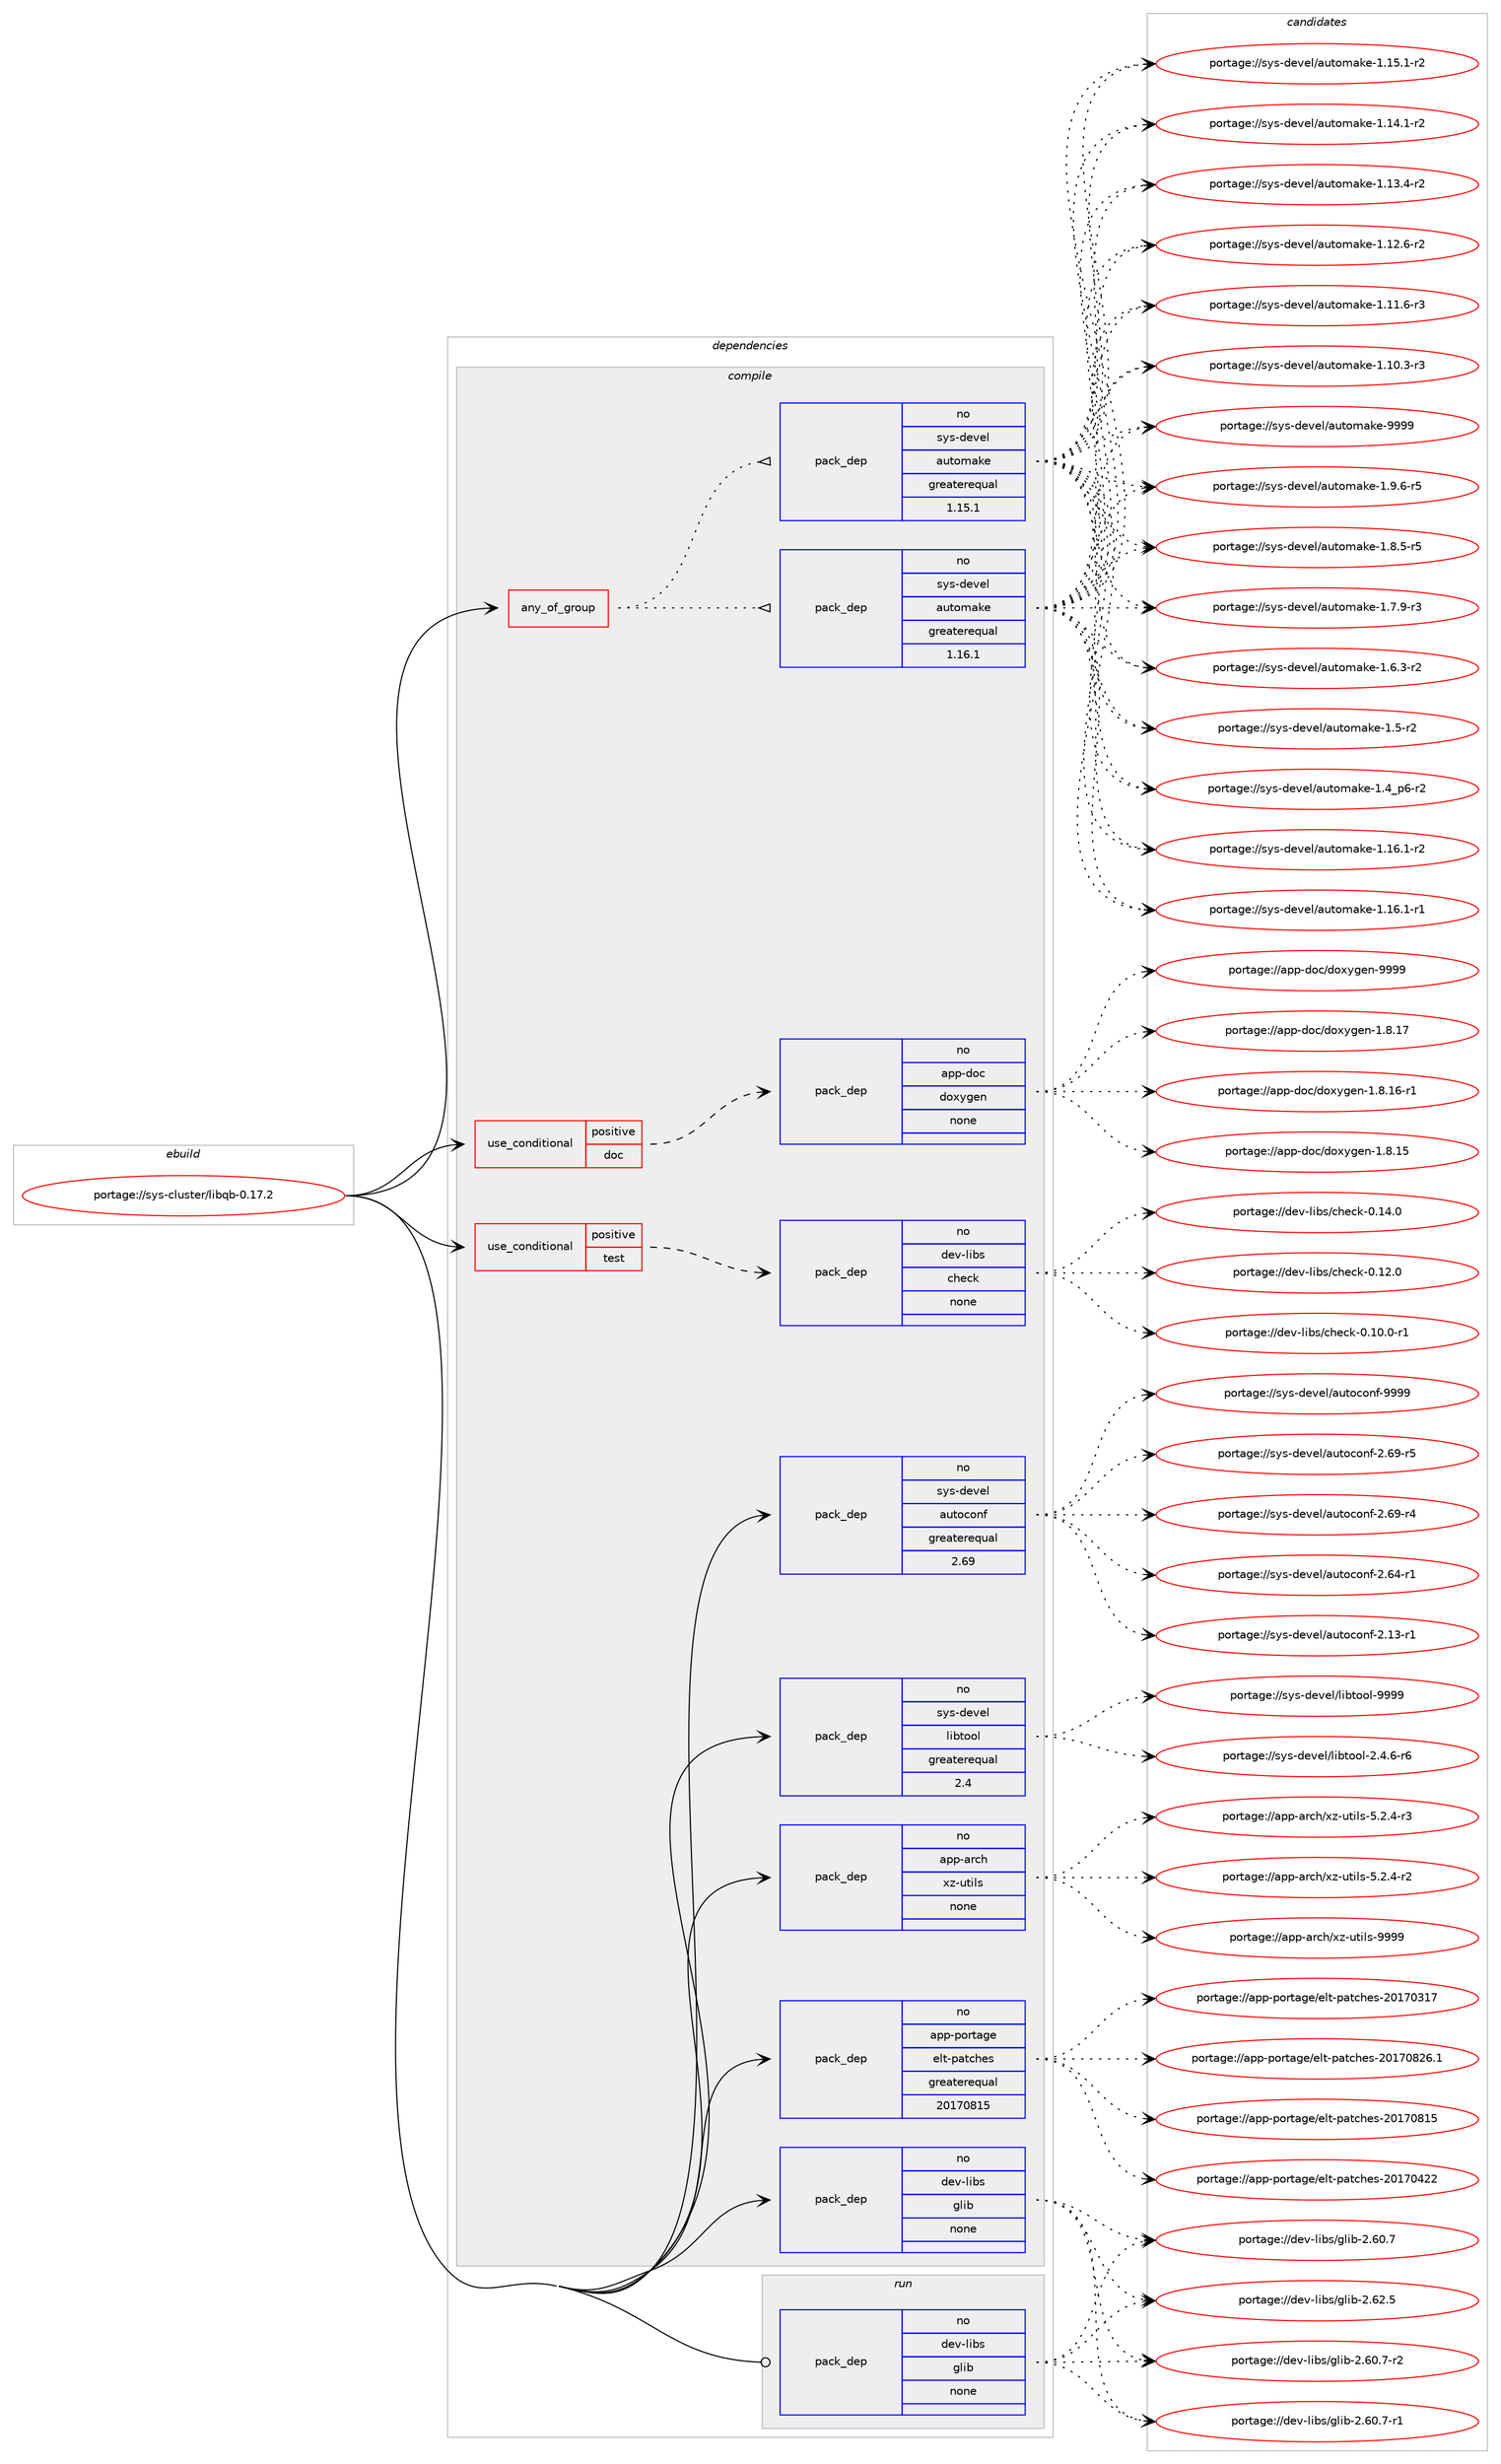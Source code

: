 digraph prolog {

# *************
# Graph options
# *************

newrank=true;
concentrate=true;
compound=true;
graph [rankdir=LR,fontname=Helvetica,fontsize=10,ranksep=1.5];#, ranksep=2.5, nodesep=0.2];
edge  [arrowhead=vee];
node  [fontname=Helvetica,fontsize=10];

# **********
# The ebuild
# **********

subgraph cluster_leftcol {
color=gray;
rank=same;
label=<<i>ebuild</i>>;
id [label="portage://sys-cluster/libqb-0.17.2", color=red, width=4, href="../sys-cluster/libqb-0.17.2.svg"];
}

# ****************
# The dependencies
# ****************

subgraph cluster_midcol {
color=gray;
label=<<i>dependencies</i>>;
subgraph cluster_compile {
fillcolor="#eeeeee";
style=filled;
label=<<i>compile</i>>;
subgraph any779 {
dependency32548 [label=<<TABLE BORDER="0" CELLBORDER="1" CELLSPACING="0" CELLPADDING="4"><TR><TD CELLPADDING="10">any_of_group</TD></TR></TABLE>>, shape=none, color=red];subgraph pack25486 {
dependency32549 [label=<<TABLE BORDER="0" CELLBORDER="1" CELLSPACING="0" CELLPADDING="4" WIDTH="220"><TR><TD ROWSPAN="6" CELLPADDING="30">pack_dep</TD></TR><TR><TD WIDTH="110">no</TD></TR><TR><TD>sys-devel</TD></TR><TR><TD>automake</TD></TR><TR><TD>greaterequal</TD></TR><TR><TD>1.16.1</TD></TR></TABLE>>, shape=none, color=blue];
}
dependency32548:e -> dependency32549:w [weight=20,style="dotted",arrowhead="oinv"];
subgraph pack25487 {
dependency32550 [label=<<TABLE BORDER="0" CELLBORDER="1" CELLSPACING="0" CELLPADDING="4" WIDTH="220"><TR><TD ROWSPAN="6" CELLPADDING="30">pack_dep</TD></TR><TR><TD WIDTH="110">no</TD></TR><TR><TD>sys-devel</TD></TR><TR><TD>automake</TD></TR><TR><TD>greaterequal</TD></TR><TR><TD>1.15.1</TD></TR></TABLE>>, shape=none, color=blue];
}
dependency32548:e -> dependency32550:w [weight=20,style="dotted",arrowhead="oinv"];
}
id:e -> dependency32548:w [weight=20,style="solid",arrowhead="vee"];
subgraph cond6254 {
dependency32551 [label=<<TABLE BORDER="0" CELLBORDER="1" CELLSPACING="0" CELLPADDING="4"><TR><TD ROWSPAN="3" CELLPADDING="10">use_conditional</TD></TR><TR><TD>positive</TD></TR><TR><TD>doc</TD></TR></TABLE>>, shape=none, color=red];
subgraph pack25488 {
dependency32552 [label=<<TABLE BORDER="0" CELLBORDER="1" CELLSPACING="0" CELLPADDING="4" WIDTH="220"><TR><TD ROWSPAN="6" CELLPADDING="30">pack_dep</TD></TR><TR><TD WIDTH="110">no</TD></TR><TR><TD>app-doc</TD></TR><TR><TD>doxygen</TD></TR><TR><TD>none</TD></TR><TR><TD></TD></TR></TABLE>>, shape=none, color=blue];
}
dependency32551:e -> dependency32552:w [weight=20,style="dashed",arrowhead="vee"];
}
id:e -> dependency32551:w [weight=20,style="solid",arrowhead="vee"];
subgraph cond6255 {
dependency32553 [label=<<TABLE BORDER="0" CELLBORDER="1" CELLSPACING="0" CELLPADDING="4"><TR><TD ROWSPAN="3" CELLPADDING="10">use_conditional</TD></TR><TR><TD>positive</TD></TR><TR><TD>test</TD></TR></TABLE>>, shape=none, color=red];
subgraph pack25489 {
dependency32554 [label=<<TABLE BORDER="0" CELLBORDER="1" CELLSPACING="0" CELLPADDING="4" WIDTH="220"><TR><TD ROWSPAN="6" CELLPADDING="30">pack_dep</TD></TR><TR><TD WIDTH="110">no</TD></TR><TR><TD>dev-libs</TD></TR><TR><TD>check</TD></TR><TR><TD>none</TD></TR><TR><TD></TD></TR></TABLE>>, shape=none, color=blue];
}
dependency32553:e -> dependency32554:w [weight=20,style="dashed",arrowhead="vee"];
}
id:e -> dependency32553:w [weight=20,style="solid",arrowhead="vee"];
subgraph pack25490 {
dependency32555 [label=<<TABLE BORDER="0" CELLBORDER="1" CELLSPACING="0" CELLPADDING="4" WIDTH="220"><TR><TD ROWSPAN="6" CELLPADDING="30">pack_dep</TD></TR><TR><TD WIDTH="110">no</TD></TR><TR><TD>app-arch</TD></TR><TR><TD>xz-utils</TD></TR><TR><TD>none</TD></TR><TR><TD></TD></TR></TABLE>>, shape=none, color=blue];
}
id:e -> dependency32555:w [weight=20,style="solid",arrowhead="vee"];
subgraph pack25491 {
dependency32556 [label=<<TABLE BORDER="0" CELLBORDER="1" CELLSPACING="0" CELLPADDING="4" WIDTH="220"><TR><TD ROWSPAN="6" CELLPADDING="30">pack_dep</TD></TR><TR><TD WIDTH="110">no</TD></TR><TR><TD>app-portage</TD></TR><TR><TD>elt-patches</TD></TR><TR><TD>greaterequal</TD></TR><TR><TD>20170815</TD></TR></TABLE>>, shape=none, color=blue];
}
id:e -> dependency32556:w [weight=20,style="solid",arrowhead="vee"];
subgraph pack25492 {
dependency32557 [label=<<TABLE BORDER="0" CELLBORDER="1" CELLSPACING="0" CELLPADDING="4" WIDTH="220"><TR><TD ROWSPAN="6" CELLPADDING="30">pack_dep</TD></TR><TR><TD WIDTH="110">no</TD></TR><TR><TD>dev-libs</TD></TR><TR><TD>glib</TD></TR><TR><TD>none</TD></TR><TR><TD></TD></TR></TABLE>>, shape=none, color=blue];
}
id:e -> dependency32557:w [weight=20,style="solid",arrowhead="vee"];
subgraph pack25493 {
dependency32558 [label=<<TABLE BORDER="0" CELLBORDER="1" CELLSPACING="0" CELLPADDING="4" WIDTH="220"><TR><TD ROWSPAN="6" CELLPADDING="30">pack_dep</TD></TR><TR><TD WIDTH="110">no</TD></TR><TR><TD>sys-devel</TD></TR><TR><TD>autoconf</TD></TR><TR><TD>greaterequal</TD></TR><TR><TD>2.69</TD></TR></TABLE>>, shape=none, color=blue];
}
id:e -> dependency32558:w [weight=20,style="solid",arrowhead="vee"];
subgraph pack25494 {
dependency32559 [label=<<TABLE BORDER="0" CELLBORDER="1" CELLSPACING="0" CELLPADDING="4" WIDTH="220"><TR><TD ROWSPAN="6" CELLPADDING="30">pack_dep</TD></TR><TR><TD WIDTH="110">no</TD></TR><TR><TD>sys-devel</TD></TR><TR><TD>libtool</TD></TR><TR><TD>greaterequal</TD></TR><TR><TD>2.4</TD></TR></TABLE>>, shape=none, color=blue];
}
id:e -> dependency32559:w [weight=20,style="solid",arrowhead="vee"];
}
subgraph cluster_compileandrun {
fillcolor="#eeeeee";
style=filled;
label=<<i>compile and run</i>>;
}
subgraph cluster_run {
fillcolor="#eeeeee";
style=filled;
label=<<i>run</i>>;
subgraph pack25495 {
dependency32560 [label=<<TABLE BORDER="0" CELLBORDER="1" CELLSPACING="0" CELLPADDING="4" WIDTH="220"><TR><TD ROWSPAN="6" CELLPADDING="30">pack_dep</TD></TR><TR><TD WIDTH="110">no</TD></TR><TR><TD>dev-libs</TD></TR><TR><TD>glib</TD></TR><TR><TD>none</TD></TR><TR><TD></TD></TR></TABLE>>, shape=none, color=blue];
}
id:e -> dependency32560:w [weight=20,style="solid",arrowhead="odot"];
}
}

# **************
# The candidates
# **************

subgraph cluster_choices {
rank=same;
color=gray;
label=<<i>candidates</i>>;

subgraph choice25486 {
color=black;
nodesep=1;
choice115121115451001011181011084797117116111109971071014557575757 [label="portage://sys-devel/automake-9999", color=red, width=4,href="../sys-devel/automake-9999.svg"];
choice115121115451001011181011084797117116111109971071014549465746544511453 [label="portage://sys-devel/automake-1.9.6-r5", color=red, width=4,href="../sys-devel/automake-1.9.6-r5.svg"];
choice115121115451001011181011084797117116111109971071014549465646534511453 [label="portage://sys-devel/automake-1.8.5-r5", color=red, width=4,href="../sys-devel/automake-1.8.5-r5.svg"];
choice115121115451001011181011084797117116111109971071014549465546574511451 [label="portage://sys-devel/automake-1.7.9-r3", color=red, width=4,href="../sys-devel/automake-1.7.9-r3.svg"];
choice115121115451001011181011084797117116111109971071014549465446514511450 [label="portage://sys-devel/automake-1.6.3-r2", color=red, width=4,href="../sys-devel/automake-1.6.3-r2.svg"];
choice11512111545100101118101108479711711611110997107101454946534511450 [label="portage://sys-devel/automake-1.5-r2", color=red, width=4,href="../sys-devel/automake-1.5-r2.svg"];
choice115121115451001011181011084797117116111109971071014549465295112544511450 [label="portage://sys-devel/automake-1.4_p6-r2", color=red, width=4,href="../sys-devel/automake-1.4_p6-r2.svg"];
choice11512111545100101118101108479711711611110997107101454946495446494511450 [label="portage://sys-devel/automake-1.16.1-r2", color=red, width=4,href="../sys-devel/automake-1.16.1-r2.svg"];
choice11512111545100101118101108479711711611110997107101454946495446494511449 [label="portage://sys-devel/automake-1.16.1-r1", color=red, width=4,href="../sys-devel/automake-1.16.1-r1.svg"];
choice11512111545100101118101108479711711611110997107101454946495346494511450 [label="portage://sys-devel/automake-1.15.1-r2", color=red, width=4,href="../sys-devel/automake-1.15.1-r2.svg"];
choice11512111545100101118101108479711711611110997107101454946495246494511450 [label="portage://sys-devel/automake-1.14.1-r2", color=red, width=4,href="../sys-devel/automake-1.14.1-r2.svg"];
choice11512111545100101118101108479711711611110997107101454946495146524511450 [label="portage://sys-devel/automake-1.13.4-r2", color=red, width=4,href="../sys-devel/automake-1.13.4-r2.svg"];
choice11512111545100101118101108479711711611110997107101454946495046544511450 [label="portage://sys-devel/automake-1.12.6-r2", color=red, width=4,href="../sys-devel/automake-1.12.6-r2.svg"];
choice11512111545100101118101108479711711611110997107101454946494946544511451 [label="portage://sys-devel/automake-1.11.6-r3", color=red, width=4,href="../sys-devel/automake-1.11.6-r3.svg"];
choice11512111545100101118101108479711711611110997107101454946494846514511451 [label="portage://sys-devel/automake-1.10.3-r3", color=red, width=4,href="../sys-devel/automake-1.10.3-r3.svg"];
dependency32549:e -> choice115121115451001011181011084797117116111109971071014557575757:w [style=dotted,weight="100"];
dependency32549:e -> choice115121115451001011181011084797117116111109971071014549465746544511453:w [style=dotted,weight="100"];
dependency32549:e -> choice115121115451001011181011084797117116111109971071014549465646534511453:w [style=dotted,weight="100"];
dependency32549:e -> choice115121115451001011181011084797117116111109971071014549465546574511451:w [style=dotted,weight="100"];
dependency32549:e -> choice115121115451001011181011084797117116111109971071014549465446514511450:w [style=dotted,weight="100"];
dependency32549:e -> choice11512111545100101118101108479711711611110997107101454946534511450:w [style=dotted,weight="100"];
dependency32549:e -> choice115121115451001011181011084797117116111109971071014549465295112544511450:w [style=dotted,weight="100"];
dependency32549:e -> choice11512111545100101118101108479711711611110997107101454946495446494511450:w [style=dotted,weight="100"];
dependency32549:e -> choice11512111545100101118101108479711711611110997107101454946495446494511449:w [style=dotted,weight="100"];
dependency32549:e -> choice11512111545100101118101108479711711611110997107101454946495346494511450:w [style=dotted,weight="100"];
dependency32549:e -> choice11512111545100101118101108479711711611110997107101454946495246494511450:w [style=dotted,weight="100"];
dependency32549:e -> choice11512111545100101118101108479711711611110997107101454946495146524511450:w [style=dotted,weight="100"];
dependency32549:e -> choice11512111545100101118101108479711711611110997107101454946495046544511450:w [style=dotted,weight="100"];
dependency32549:e -> choice11512111545100101118101108479711711611110997107101454946494946544511451:w [style=dotted,weight="100"];
dependency32549:e -> choice11512111545100101118101108479711711611110997107101454946494846514511451:w [style=dotted,weight="100"];
}
subgraph choice25487 {
color=black;
nodesep=1;
choice115121115451001011181011084797117116111109971071014557575757 [label="portage://sys-devel/automake-9999", color=red, width=4,href="../sys-devel/automake-9999.svg"];
choice115121115451001011181011084797117116111109971071014549465746544511453 [label="portage://sys-devel/automake-1.9.6-r5", color=red, width=4,href="../sys-devel/automake-1.9.6-r5.svg"];
choice115121115451001011181011084797117116111109971071014549465646534511453 [label="portage://sys-devel/automake-1.8.5-r5", color=red, width=4,href="../sys-devel/automake-1.8.5-r5.svg"];
choice115121115451001011181011084797117116111109971071014549465546574511451 [label="portage://sys-devel/automake-1.7.9-r3", color=red, width=4,href="../sys-devel/automake-1.7.9-r3.svg"];
choice115121115451001011181011084797117116111109971071014549465446514511450 [label="portage://sys-devel/automake-1.6.3-r2", color=red, width=4,href="../sys-devel/automake-1.6.3-r2.svg"];
choice11512111545100101118101108479711711611110997107101454946534511450 [label="portage://sys-devel/automake-1.5-r2", color=red, width=4,href="../sys-devel/automake-1.5-r2.svg"];
choice115121115451001011181011084797117116111109971071014549465295112544511450 [label="portage://sys-devel/automake-1.4_p6-r2", color=red, width=4,href="../sys-devel/automake-1.4_p6-r2.svg"];
choice11512111545100101118101108479711711611110997107101454946495446494511450 [label="portage://sys-devel/automake-1.16.1-r2", color=red, width=4,href="../sys-devel/automake-1.16.1-r2.svg"];
choice11512111545100101118101108479711711611110997107101454946495446494511449 [label="portage://sys-devel/automake-1.16.1-r1", color=red, width=4,href="../sys-devel/automake-1.16.1-r1.svg"];
choice11512111545100101118101108479711711611110997107101454946495346494511450 [label="portage://sys-devel/automake-1.15.1-r2", color=red, width=4,href="../sys-devel/automake-1.15.1-r2.svg"];
choice11512111545100101118101108479711711611110997107101454946495246494511450 [label="portage://sys-devel/automake-1.14.1-r2", color=red, width=4,href="../sys-devel/automake-1.14.1-r2.svg"];
choice11512111545100101118101108479711711611110997107101454946495146524511450 [label="portage://sys-devel/automake-1.13.4-r2", color=red, width=4,href="../sys-devel/automake-1.13.4-r2.svg"];
choice11512111545100101118101108479711711611110997107101454946495046544511450 [label="portage://sys-devel/automake-1.12.6-r2", color=red, width=4,href="../sys-devel/automake-1.12.6-r2.svg"];
choice11512111545100101118101108479711711611110997107101454946494946544511451 [label="portage://sys-devel/automake-1.11.6-r3", color=red, width=4,href="../sys-devel/automake-1.11.6-r3.svg"];
choice11512111545100101118101108479711711611110997107101454946494846514511451 [label="portage://sys-devel/automake-1.10.3-r3", color=red, width=4,href="../sys-devel/automake-1.10.3-r3.svg"];
dependency32550:e -> choice115121115451001011181011084797117116111109971071014557575757:w [style=dotted,weight="100"];
dependency32550:e -> choice115121115451001011181011084797117116111109971071014549465746544511453:w [style=dotted,weight="100"];
dependency32550:e -> choice115121115451001011181011084797117116111109971071014549465646534511453:w [style=dotted,weight="100"];
dependency32550:e -> choice115121115451001011181011084797117116111109971071014549465546574511451:w [style=dotted,weight="100"];
dependency32550:e -> choice115121115451001011181011084797117116111109971071014549465446514511450:w [style=dotted,weight="100"];
dependency32550:e -> choice11512111545100101118101108479711711611110997107101454946534511450:w [style=dotted,weight="100"];
dependency32550:e -> choice115121115451001011181011084797117116111109971071014549465295112544511450:w [style=dotted,weight="100"];
dependency32550:e -> choice11512111545100101118101108479711711611110997107101454946495446494511450:w [style=dotted,weight="100"];
dependency32550:e -> choice11512111545100101118101108479711711611110997107101454946495446494511449:w [style=dotted,weight="100"];
dependency32550:e -> choice11512111545100101118101108479711711611110997107101454946495346494511450:w [style=dotted,weight="100"];
dependency32550:e -> choice11512111545100101118101108479711711611110997107101454946495246494511450:w [style=dotted,weight="100"];
dependency32550:e -> choice11512111545100101118101108479711711611110997107101454946495146524511450:w [style=dotted,weight="100"];
dependency32550:e -> choice11512111545100101118101108479711711611110997107101454946495046544511450:w [style=dotted,weight="100"];
dependency32550:e -> choice11512111545100101118101108479711711611110997107101454946494946544511451:w [style=dotted,weight="100"];
dependency32550:e -> choice11512111545100101118101108479711711611110997107101454946494846514511451:w [style=dotted,weight="100"];
}
subgraph choice25488 {
color=black;
nodesep=1;
choice971121124510011199471001111201211031011104557575757 [label="portage://app-doc/doxygen-9999", color=red, width=4,href="../app-doc/doxygen-9999.svg"];
choice9711211245100111994710011112012110310111045494656464955 [label="portage://app-doc/doxygen-1.8.17", color=red, width=4,href="../app-doc/doxygen-1.8.17.svg"];
choice97112112451001119947100111120121103101110454946564649544511449 [label="portage://app-doc/doxygen-1.8.16-r1", color=red, width=4,href="../app-doc/doxygen-1.8.16-r1.svg"];
choice9711211245100111994710011112012110310111045494656464953 [label="portage://app-doc/doxygen-1.8.15", color=red, width=4,href="../app-doc/doxygen-1.8.15.svg"];
dependency32552:e -> choice971121124510011199471001111201211031011104557575757:w [style=dotted,weight="100"];
dependency32552:e -> choice9711211245100111994710011112012110310111045494656464955:w [style=dotted,weight="100"];
dependency32552:e -> choice97112112451001119947100111120121103101110454946564649544511449:w [style=dotted,weight="100"];
dependency32552:e -> choice9711211245100111994710011112012110310111045494656464953:w [style=dotted,weight="100"];
}
subgraph choice25489 {
color=black;
nodesep=1;
choice100101118451081059811547991041019910745484649524648 [label="portage://dev-libs/check-0.14.0", color=red, width=4,href="../dev-libs/check-0.14.0.svg"];
choice100101118451081059811547991041019910745484649504648 [label="portage://dev-libs/check-0.12.0", color=red, width=4,href="../dev-libs/check-0.12.0.svg"];
choice1001011184510810598115479910410199107454846494846484511449 [label="portage://dev-libs/check-0.10.0-r1", color=red, width=4,href="../dev-libs/check-0.10.0-r1.svg"];
dependency32554:e -> choice100101118451081059811547991041019910745484649524648:w [style=dotted,weight="100"];
dependency32554:e -> choice100101118451081059811547991041019910745484649504648:w [style=dotted,weight="100"];
dependency32554:e -> choice1001011184510810598115479910410199107454846494846484511449:w [style=dotted,weight="100"];
}
subgraph choice25490 {
color=black;
nodesep=1;
choice9711211245971149910447120122451171161051081154557575757 [label="portage://app-arch/xz-utils-9999", color=red, width=4,href="../app-arch/xz-utils-9999.svg"];
choice9711211245971149910447120122451171161051081154553465046524511451 [label="portage://app-arch/xz-utils-5.2.4-r3", color=red, width=4,href="../app-arch/xz-utils-5.2.4-r3.svg"];
choice9711211245971149910447120122451171161051081154553465046524511450 [label="portage://app-arch/xz-utils-5.2.4-r2", color=red, width=4,href="../app-arch/xz-utils-5.2.4-r2.svg"];
dependency32555:e -> choice9711211245971149910447120122451171161051081154557575757:w [style=dotted,weight="100"];
dependency32555:e -> choice9711211245971149910447120122451171161051081154553465046524511451:w [style=dotted,weight="100"];
dependency32555:e -> choice9711211245971149910447120122451171161051081154553465046524511450:w [style=dotted,weight="100"];
}
subgraph choice25491 {
color=black;
nodesep=1;
choice971121124511211111411697103101471011081164511297116991041011154550484955485650544649 [label="portage://app-portage/elt-patches-20170826.1", color=red, width=4,href="../app-portage/elt-patches-20170826.1.svg"];
choice97112112451121111141169710310147101108116451129711699104101115455048495548564953 [label="portage://app-portage/elt-patches-20170815", color=red, width=4,href="../app-portage/elt-patches-20170815.svg"];
choice97112112451121111141169710310147101108116451129711699104101115455048495548525050 [label="portage://app-portage/elt-patches-20170422", color=red, width=4,href="../app-portage/elt-patches-20170422.svg"];
choice97112112451121111141169710310147101108116451129711699104101115455048495548514955 [label="portage://app-portage/elt-patches-20170317", color=red, width=4,href="../app-portage/elt-patches-20170317.svg"];
dependency32556:e -> choice971121124511211111411697103101471011081164511297116991041011154550484955485650544649:w [style=dotted,weight="100"];
dependency32556:e -> choice97112112451121111141169710310147101108116451129711699104101115455048495548564953:w [style=dotted,weight="100"];
dependency32556:e -> choice97112112451121111141169710310147101108116451129711699104101115455048495548525050:w [style=dotted,weight="100"];
dependency32556:e -> choice97112112451121111141169710310147101108116451129711699104101115455048495548514955:w [style=dotted,weight="100"];
}
subgraph choice25492 {
color=black;
nodesep=1;
choice1001011184510810598115471031081059845504654504653 [label="portage://dev-libs/glib-2.62.5", color=red, width=4,href="../dev-libs/glib-2.62.5.svg"];
choice10010111845108105981154710310810598455046544846554511450 [label="portage://dev-libs/glib-2.60.7-r2", color=red, width=4,href="../dev-libs/glib-2.60.7-r2.svg"];
choice10010111845108105981154710310810598455046544846554511449 [label="portage://dev-libs/glib-2.60.7-r1", color=red, width=4,href="../dev-libs/glib-2.60.7-r1.svg"];
choice1001011184510810598115471031081059845504654484655 [label="portage://dev-libs/glib-2.60.7", color=red, width=4,href="../dev-libs/glib-2.60.7.svg"];
dependency32557:e -> choice1001011184510810598115471031081059845504654504653:w [style=dotted,weight="100"];
dependency32557:e -> choice10010111845108105981154710310810598455046544846554511450:w [style=dotted,weight="100"];
dependency32557:e -> choice10010111845108105981154710310810598455046544846554511449:w [style=dotted,weight="100"];
dependency32557:e -> choice1001011184510810598115471031081059845504654484655:w [style=dotted,weight="100"];
}
subgraph choice25493 {
color=black;
nodesep=1;
choice115121115451001011181011084797117116111991111101024557575757 [label="portage://sys-devel/autoconf-9999", color=red, width=4,href="../sys-devel/autoconf-9999.svg"];
choice1151211154510010111810110847971171161119911111010245504654574511453 [label="portage://sys-devel/autoconf-2.69-r5", color=red, width=4,href="../sys-devel/autoconf-2.69-r5.svg"];
choice1151211154510010111810110847971171161119911111010245504654574511452 [label="portage://sys-devel/autoconf-2.69-r4", color=red, width=4,href="../sys-devel/autoconf-2.69-r4.svg"];
choice1151211154510010111810110847971171161119911111010245504654524511449 [label="portage://sys-devel/autoconf-2.64-r1", color=red, width=4,href="../sys-devel/autoconf-2.64-r1.svg"];
choice1151211154510010111810110847971171161119911111010245504649514511449 [label="portage://sys-devel/autoconf-2.13-r1", color=red, width=4,href="../sys-devel/autoconf-2.13-r1.svg"];
dependency32558:e -> choice115121115451001011181011084797117116111991111101024557575757:w [style=dotted,weight="100"];
dependency32558:e -> choice1151211154510010111810110847971171161119911111010245504654574511453:w [style=dotted,weight="100"];
dependency32558:e -> choice1151211154510010111810110847971171161119911111010245504654574511452:w [style=dotted,weight="100"];
dependency32558:e -> choice1151211154510010111810110847971171161119911111010245504654524511449:w [style=dotted,weight="100"];
dependency32558:e -> choice1151211154510010111810110847971171161119911111010245504649514511449:w [style=dotted,weight="100"];
}
subgraph choice25494 {
color=black;
nodesep=1;
choice1151211154510010111810110847108105981161111111084557575757 [label="portage://sys-devel/libtool-9999", color=red, width=4,href="../sys-devel/libtool-9999.svg"];
choice1151211154510010111810110847108105981161111111084550465246544511454 [label="portage://sys-devel/libtool-2.4.6-r6", color=red, width=4,href="../sys-devel/libtool-2.4.6-r6.svg"];
dependency32559:e -> choice1151211154510010111810110847108105981161111111084557575757:w [style=dotted,weight="100"];
dependency32559:e -> choice1151211154510010111810110847108105981161111111084550465246544511454:w [style=dotted,weight="100"];
}
subgraph choice25495 {
color=black;
nodesep=1;
choice1001011184510810598115471031081059845504654504653 [label="portage://dev-libs/glib-2.62.5", color=red, width=4,href="../dev-libs/glib-2.62.5.svg"];
choice10010111845108105981154710310810598455046544846554511450 [label="portage://dev-libs/glib-2.60.7-r2", color=red, width=4,href="../dev-libs/glib-2.60.7-r2.svg"];
choice10010111845108105981154710310810598455046544846554511449 [label="portage://dev-libs/glib-2.60.7-r1", color=red, width=4,href="../dev-libs/glib-2.60.7-r1.svg"];
choice1001011184510810598115471031081059845504654484655 [label="portage://dev-libs/glib-2.60.7", color=red, width=4,href="../dev-libs/glib-2.60.7.svg"];
dependency32560:e -> choice1001011184510810598115471031081059845504654504653:w [style=dotted,weight="100"];
dependency32560:e -> choice10010111845108105981154710310810598455046544846554511450:w [style=dotted,weight="100"];
dependency32560:e -> choice10010111845108105981154710310810598455046544846554511449:w [style=dotted,weight="100"];
dependency32560:e -> choice1001011184510810598115471031081059845504654484655:w [style=dotted,weight="100"];
}
}

}
